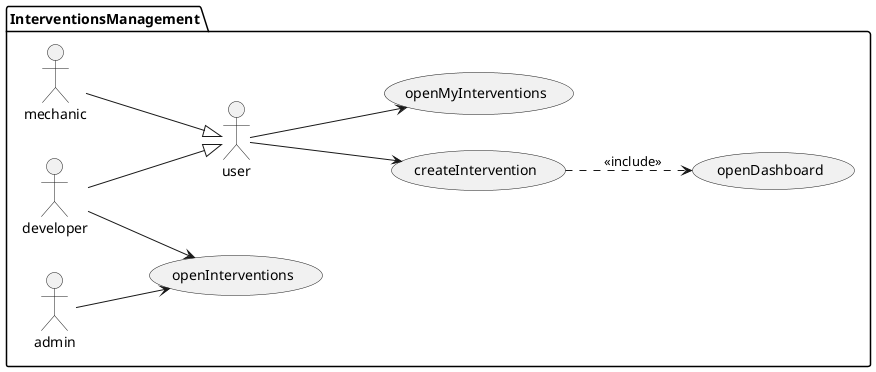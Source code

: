 @startuml
left to right direction


package InterventionsManagement {
:mechanic: --|> :user:
:developer: --|> :user:

:user: --> (createIntervention)
(createIntervention) ..> (openDashboard) : <<include>>
:admin: --> (openInterventions)
:developer: --> (openInterventions)
:user: --> (openMyInterventions)
}
@enduml
